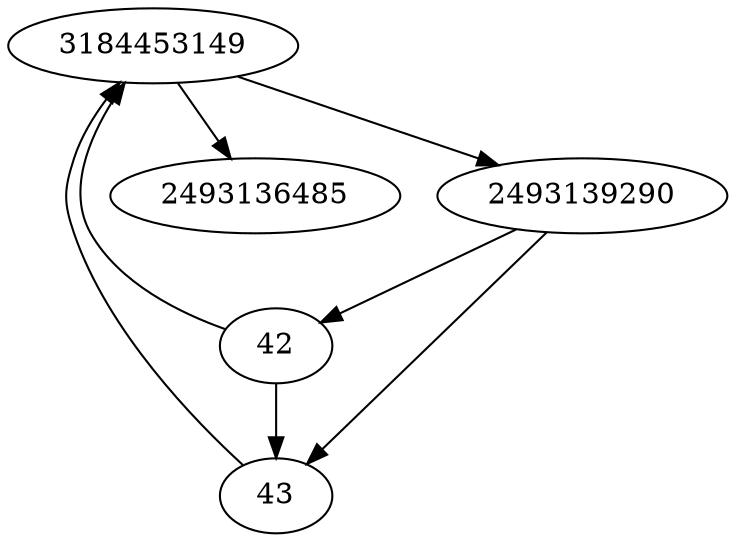 strict digraph  {
2493136485;
42;
43;
2493139290;
3184453149;
42 -> 3184453149;
42 -> 43;
43 -> 3184453149;
2493139290 -> 42;
2493139290 -> 43;
3184453149 -> 2493136485;
3184453149 -> 2493139290;
}
